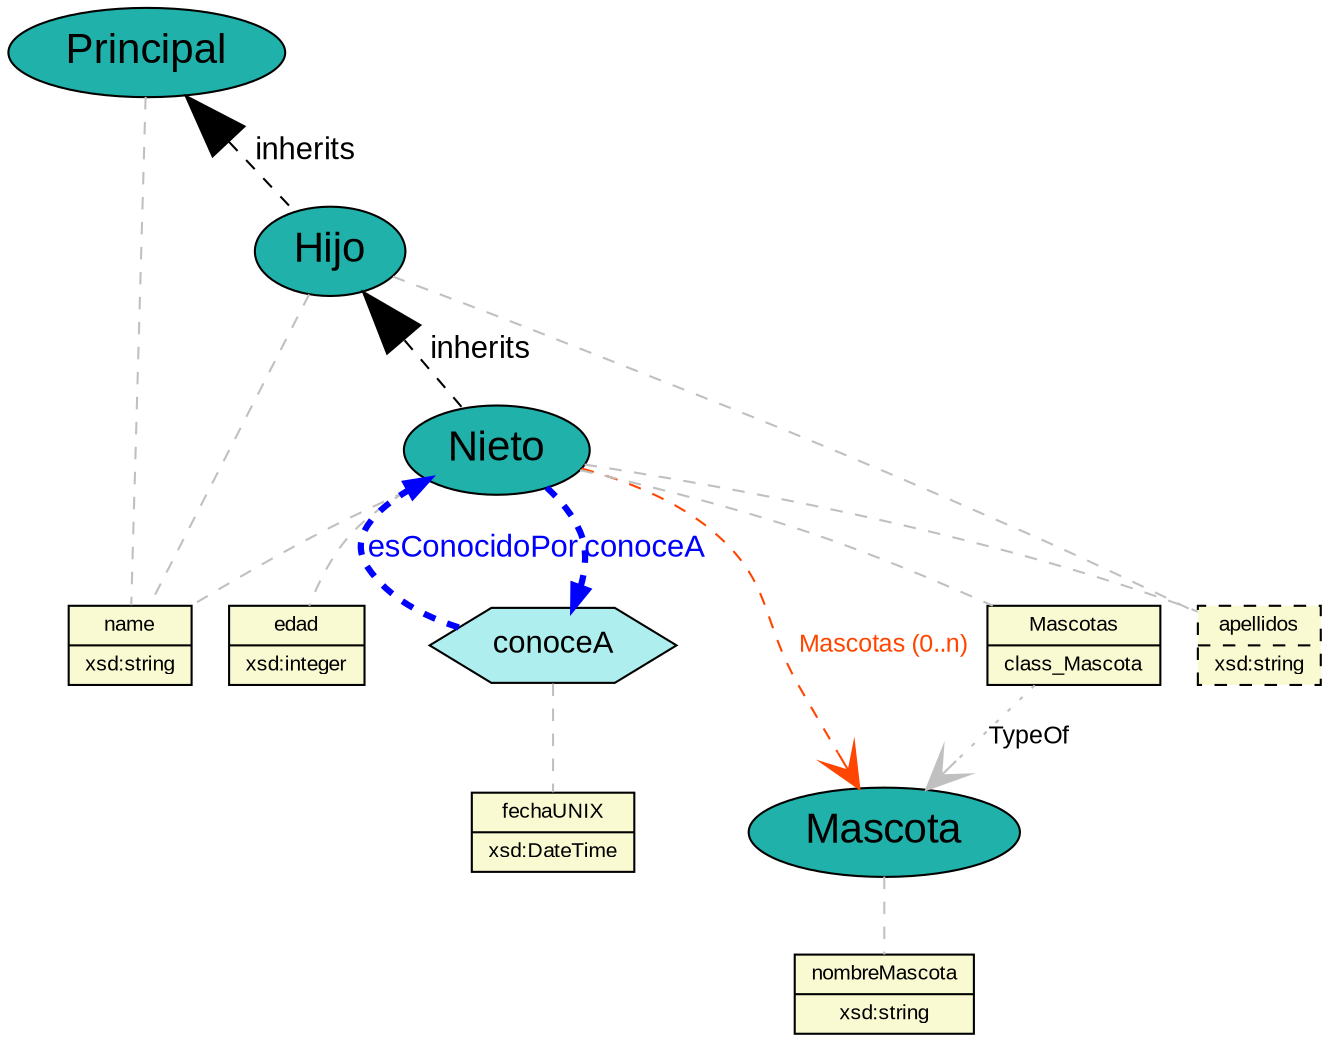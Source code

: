 graph domain{
	node [fontname="Arial"]; 
	edge [fontname="Arial",fontsize=12]

	//node_class
	node [shape=ellipse,style=filled,fillcolor=lightseagreen,fontsize=20,fontname="Arial"]
	"class_hijo"[label="Hijo"];
	"class_mascota"[label="Mascota"];
	"class_nieto"[label="Nieto"];
	"class_principal"[label="Principal"];

	//node_property
	node [shape=record,style=filled,fillcolor=lightgoldenrodyellow,fontsize=10,fontname="Arial"];
	"property_apellidos"[label="{apellidos|xsd:string}",style="filled,dashed"];
	"property_edad"[label="{edad|xsd:integer}"];
	"property_fechaunix"[label="{fechaUNIX|xsd:DateTime}"];
	"property_mascotas"[label="{Mascotas|class_Mascota}"];
	"property_name"[label="{name|xsd:string}"];
	"property_nombremascota"[label="{nombreMascota|xsd:string}"];

	//node_relationship
	node [shape=hexagon,style=filled,fillcolor=paleturquoise,fontsize=15,fontname="Arial"]
	"relationship_conocea"[label="conoceA"];

	//edge_property
	edge[style=dashed,len=3,color=grey];
	"class_hijo" -- "property_apellidos";
	"class_hijo" -- "property_name";
	"class_mascota" -- "property_nombremascota";
	"class_nieto" -- "property_edad";
	"class_nieto" -- "property_mascotas";
	"class_nieto" -- "property_apellidos";
	"class_nieto" -- "property_name";
	"class_principal" -- "property_name";
	"relationship_conocea" -- "property_fechaunix";

	//edge_indirect_use and edge_class
	"property_mascotas" -- "class_mascota"[style=dotted,arrowhead=vee,dir=forward,arrowsize=2,label="TypeOf"];
	"class_nieto" -- "class_mascota" [ fontcolor=orangered, color=orangered, style=dashed,arrowhead=vee,dir=forward,arrowsize=2,label="Mascotas (0..n)"];

	//edge_inheritance
	"class_principal" -- "class_hijo" [color=black,fontcolor=black,fontsize=15,style=dashed,arrowhead=normal,dir=back,arrowsize=3,label="inherits"];
	"class_hijo" -- "class_nieto" [color=black,fontcolor=black,fontsize=15,style=dashed,arrowhead=normal,dir=back,arrowsize=3,label="inherits"];

	//edge_relationship
	"relationship_conocea" -- "class_nieto" [color=blue,fontcolor=blue,fontsize=15,style=dashed,arrowhead=normal,dir=forward,len=2,penwidth=3,arrowsize=1,label="esConocidoPor"];
	"class_nieto" -- "relationship_conocea" [color=blue,fontcolor=blue,fontsize=15,style=dashed,arrowhead=normal,dir=forward,len=2,penwidth=3,arrowsize=1,label="conoceA"];
}